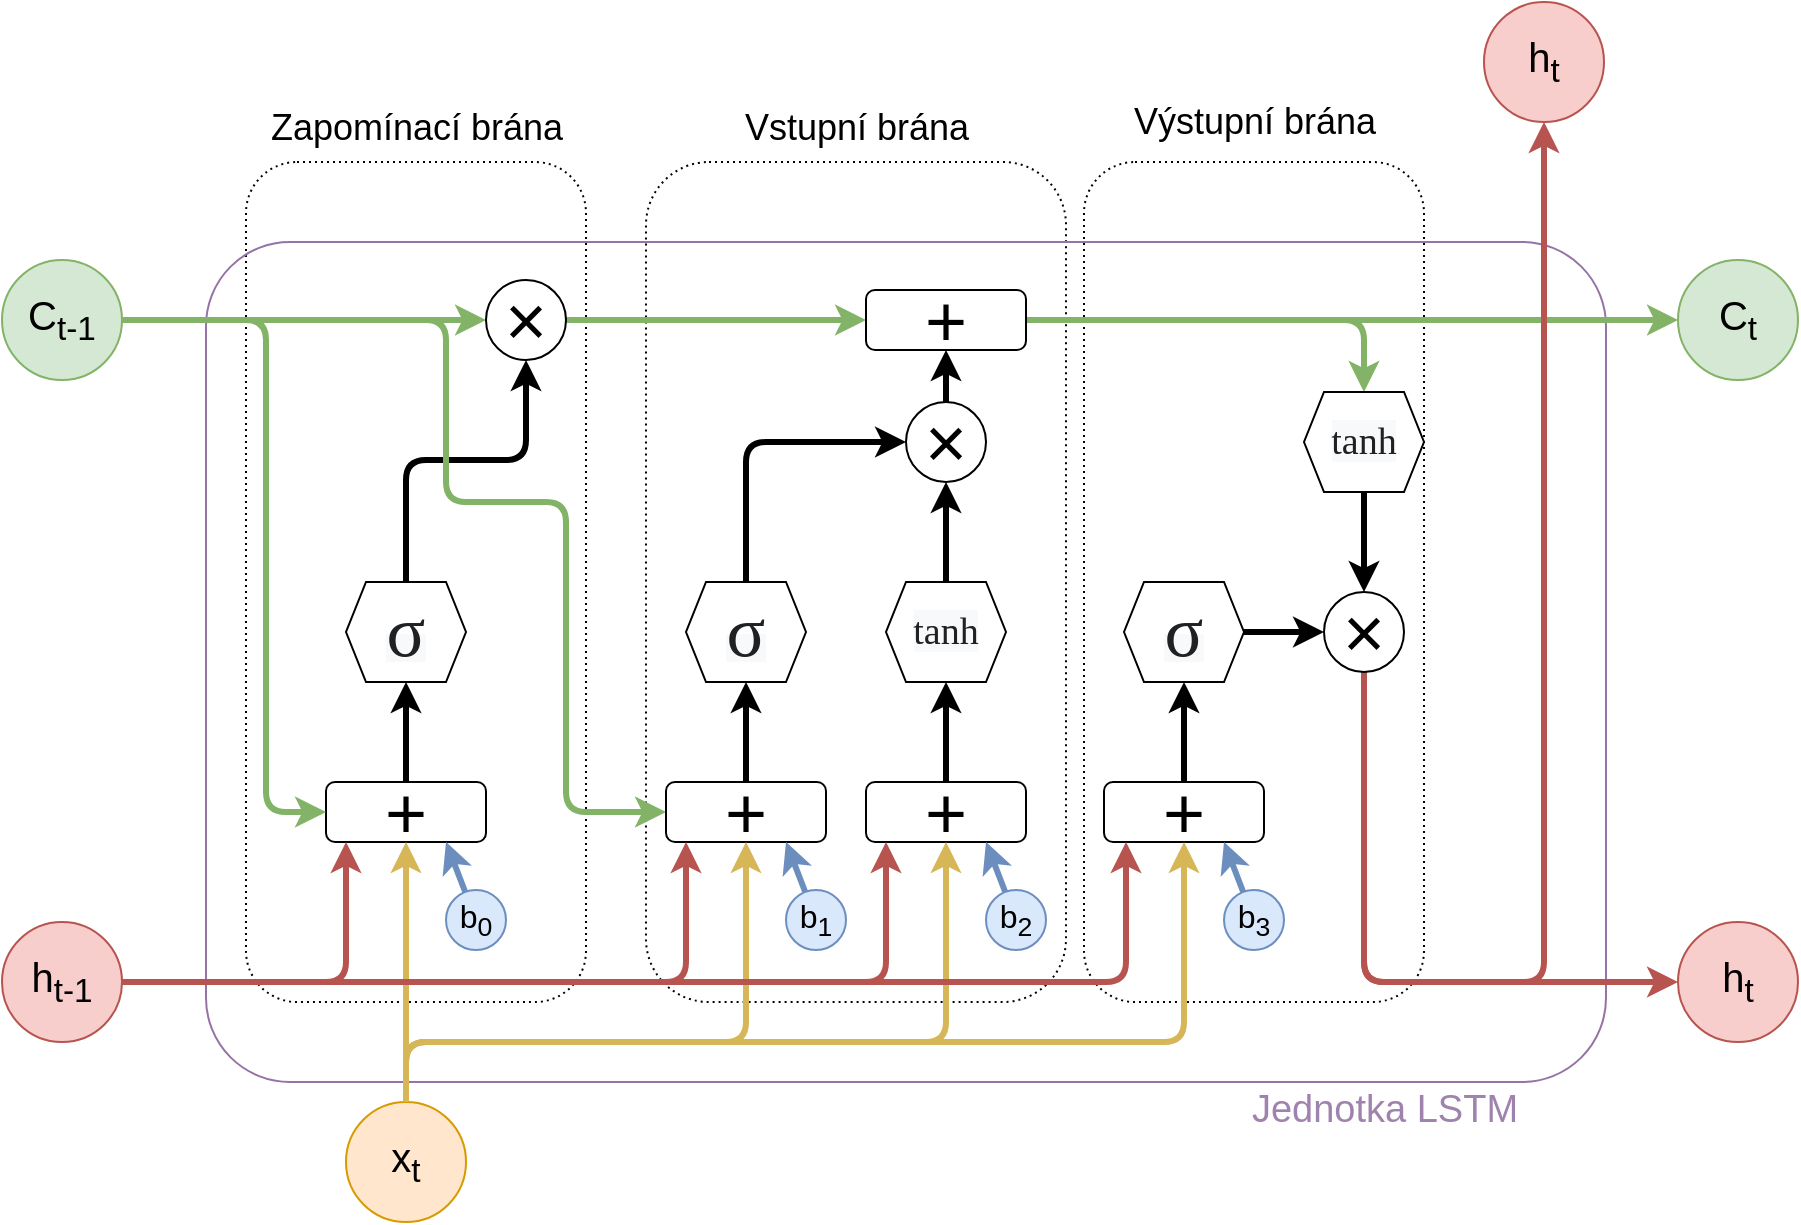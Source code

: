 <mxfile>
    <diagram id="cttUkUFFzSHb7aEH2Uw1" name="Page-1">
        <mxGraphModel dx="1932" dy="740" grid="1" gridSize="10" guides="1" tooltips="1" connect="1" arrows="1" fold="1" page="1" pageScale="1" pageWidth="850" pageHeight="1100" math="0" shadow="0">
            <root>
                <mxCell id="0"/>
                <mxCell id="1" parent="0"/>
                <mxCell id="68" value="" style="rounded=1;whiteSpace=wrap;html=1;fillColor=none;dashed=1;dashPattern=1 2;" vertex="1" parent="1">
                    <mxGeometry x="20" y="130" width="170" height="420" as="geometry"/>
                </mxCell>
                <mxCell id="69" value="" style="rounded=1;whiteSpace=wrap;html=1;fillColor=none;dashed=1;dashPattern=1 2;" vertex="1" parent="1">
                    <mxGeometry x="220" y="130" width="210" height="420" as="geometry"/>
                </mxCell>
                <mxCell id="70" value="" style="rounded=1;whiteSpace=wrap;html=1;fillColor=none;dashed=1;dashPattern=1 2;" vertex="1" parent="1">
                    <mxGeometry x="439" y="130" width="170" height="420" as="geometry"/>
                </mxCell>
                <mxCell id="2" value="" style="rounded=1;whiteSpace=wrap;html=1;fillColor=none;strokeColor=#9673a6;arcSize=10;" vertex="1" parent="1">
                    <mxGeometry y="170" width="700" height="420" as="geometry"/>
                </mxCell>
                <mxCell id="13" style="edgeStyle=orthogonalEdgeStyle;html=1;exitX=1;exitY=0.5;exitDx=0;exitDy=0;strokeWidth=3;fillColor=#d5e8d4;strokeColor=#82b366;" edge="1" parent="1" source="3" target="4">
                    <mxGeometry relative="1" as="geometry"/>
                </mxCell>
                <mxCell id="3" value="C&lt;sub&gt;t-1&lt;/sub&gt;" style="ellipse;whiteSpace=wrap;html=1;aspect=fixed;fontSize=20;fillColor=#d5e8d4;strokeColor=#82b366;" vertex="1" parent="1">
                    <mxGeometry x="-102" y="179" width="60" height="60" as="geometry"/>
                </mxCell>
                <mxCell id="44" style="edgeStyle=orthogonalEdgeStyle;html=1;strokeWidth=3;fillColor=#d5e8d4;strokeColor=#82b366;" edge="1" parent="1" source="4" target="8">
                    <mxGeometry relative="1" as="geometry"/>
                </mxCell>
                <mxCell id="4" value="&lt;font style=&quot;font-size: 36px;&quot;&gt;×&lt;/font&gt;" style="ellipse;whiteSpace=wrap;html=1;aspect=fixed;" vertex="1" parent="1">
                    <mxGeometry x="140" y="189" width="40" height="40" as="geometry"/>
                </mxCell>
                <mxCell id="19" style="edgeStyle=none;html=1;exitX=0.5;exitY=0;exitDx=0;exitDy=0;strokeWidth=3;" edge="1" parent="1" source="5" target="18">
                    <mxGeometry relative="1" as="geometry"/>
                </mxCell>
                <mxCell id="5" value="&lt;font style=&quot;font-size: 36px;&quot;&gt;+&lt;/font&gt;" style="rounded=1;whiteSpace=wrap;html=1;" vertex="1" parent="1">
                    <mxGeometry x="60" y="440" width="80" height="30" as="geometry"/>
                </mxCell>
                <mxCell id="58" style="edgeStyle=orthogonalEdgeStyle;html=1;strokeWidth=3;fillColor=#d5e8d4;strokeColor=#82b366;" edge="1" parent="1" source="8" target="57">
                    <mxGeometry relative="1" as="geometry"/>
                </mxCell>
                <mxCell id="63" style="edgeStyle=none;html=1;strokeWidth=3;fillColor=#d5e8d4;strokeColor=#82b366;" edge="1" parent="1" source="8" target="62">
                    <mxGeometry relative="1" as="geometry"/>
                </mxCell>
                <mxCell id="8" value="&lt;font style=&quot;font-size: 36px;&quot;&gt;+&lt;/font&gt;" style="rounded=1;whiteSpace=wrap;html=1;" vertex="1" parent="1">
                    <mxGeometry x="330" y="194" width="80" height="30" as="geometry"/>
                </mxCell>
                <mxCell id="15" style="edgeStyle=orthogonalEdgeStyle;html=1;strokeWidth=3;fillColor=#fff2cc;strokeColor=#d6b656;" edge="1" parent="1" source="9" target="5">
                    <mxGeometry relative="1" as="geometry">
                        <mxPoint x="100.0" y="486" as="targetPoint"/>
                    </mxGeometry>
                </mxCell>
                <mxCell id="9" value="x&lt;sub&gt;t&lt;/sub&gt;" style="ellipse;whiteSpace=wrap;html=1;aspect=fixed;fontSize=20;fillColor=#ffe6cc;strokeColor=#d79b00;" vertex="1" parent="1">
                    <mxGeometry x="70" y="600" width="60" height="60" as="geometry"/>
                </mxCell>
                <mxCell id="10" value="h&lt;sub&gt;t-1&lt;/sub&gt;" style="ellipse;whiteSpace=wrap;html=1;aspect=fixed;fontSize=20;fillColor=#f8cecc;strokeColor=#b85450;" vertex="1" parent="1">
                    <mxGeometry x="-102" y="510" width="60" height="60" as="geometry"/>
                </mxCell>
                <mxCell id="14" style="edgeStyle=orthogonalEdgeStyle;html=1;strokeWidth=3;fillColor=#f8cecc;strokeColor=#b85450;" edge="1" parent="1" source="10" target="5">
                    <mxGeometry relative="1" as="geometry">
                        <mxPoint x="-60.268" y="536" as="sourcePoint"/>
                        <mxPoint x="70.0" y="486" as="targetPoint"/>
                        <Array as="points">
                            <mxPoint x="70" y="540"/>
                        </Array>
                    </mxGeometry>
                </mxCell>
                <mxCell id="20" style="edgeStyle=orthogonalEdgeStyle;html=1;strokeWidth=3;" edge="1" parent="1" source="18" target="4">
                    <mxGeometry relative="1" as="geometry">
                        <mxPoint x="100" y="309" as="sourcePoint"/>
                        <Array as="points">
                            <mxPoint x="100" y="279"/>
                            <mxPoint x="160" y="279"/>
                        </Array>
                    </mxGeometry>
                </mxCell>
                <mxCell id="18" value="&lt;span style=&quot;color: rgb(32, 33, 34); font-family: &amp;quot;Times New Roman&amp;quot;, serif; background-color: rgb(248, 249, 250);&quot;&gt;&lt;font style=&quot;font-size: 36px;&quot;&gt;σ&lt;/font&gt;&lt;/span&gt;" style="shape=hexagon;perimeter=hexagonPerimeter2;whiteSpace=wrap;html=1;fixedSize=1;size=10;" vertex="1" parent="1">
                    <mxGeometry x="70" y="340" width="60" height="50" as="geometry"/>
                </mxCell>
                <mxCell id="29" style="edgeStyle=orthogonalEdgeStyle;html=1;strokeWidth=3;fillColor=#d5e8d4;strokeColor=#82b366;" edge="1" parent="1" target="31" source="3">
                    <mxGeometry relative="1" as="geometry">
                        <mxPoint x="110" y="240" as="sourcePoint"/>
                        <Array as="points">
                            <mxPoint x="120" y="209"/>
                            <mxPoint x="120" y="300"/>
                            <mxPoint x="180" y="300"/>
                            <mxPoint x="180" y="455"/>
                        </Array>
                    </mxGeometry>
                </mxCell>
                <mxCell id="30" style="edgeStyle=none;html=1;exitX=0.5;exitY=0;exitDx=0;exitDy=0;strokeWidth=3;" edge="1" parent="1" source="31" target="34">
                    <mxGeometry relative="1" as="geometry"/>
                </mxCell>
                <mxCell id="31" value="&lt;font style=&quot;font-size: 36px;&quot;&gt;+&lt;/font&gt;" style="rounded=1;whiteSpace=wrap;html=1;" vertex="1" parent="1">
                    <mxGeometry x="230" y="440" width="80" height="30" as="geometry"/>
                </mxCell>
                <mxCell id="32" style="edgeStyle=orthogonalEdgeStyle;html=1;strokeWidth=3;fillColor=#fff2cc;strokeColor=#d6b656;" edge="1" parent="1" target="31" source="9">
                    <mxGeometry relative="1" as="geometry">
                        <mxPoint x="270" y="596" as="sourcePoint"/>
                        <mxPoint x="270" y="486" as="targetPoint"/>
                        <Array as="points">
                            <mxPoint x="100" y="570"/>
                            <mxPoint x="270" y="570"/>
                        </Array>
                    </mxGeometry>
                </mxCell>
                <mxCell id="33" style="edgeStyle=orthogonalEdgeStyle;html=1;strokeWidth=3;fillColor=#f8cecc;strokeColor=#b85450;" edge="1" parent="1" target="31" source="10">
                    <mxGeometry relative="1" as="geometry">
                        <mxPoint x="-60.268" y="536" as="sourcePoint"/>
                        <Array as="points">
                            <mxPoint x="240" y="540"/>
                        </Array>
                        <mxPoint x="240" y="486" as="targetPoint"/>
                    </mxGeometry>
                </mxCell>
                <mxCell id="49" style="edgeStyle=orthogonalEdgeStyle;html=1;strokeWidth=3;" edge="1" parent="1" source="34" target="45">
                    <mxGeometry relative="1" as="geometry">
                        <Array as="points">
                            <mxPoint x="270" y="270"/>
                        </Array>
                    </mxGeometry>
                </mxCell>
                <mxCell id="34" value="&lt;span style=&quot;color: rgb(32, 33, 34); font-family: &amp;quot;Times New Roman&amp;quot;, serif; background-color: rgb(248, 249, 250);&quot;&gt;&lt;font style=&quot;font-size: 36px;&quot;&gt;σ&lt;/font&gt;&lt;/span&gt;" style="shape=hexagon;perimeter=hexagonPerimeter2;whiteSpace=wrap;html=1;fixedSize=1;size=10;" vertex="1" parent="1">
                    <mxGeometry x="240" y="340" width="60" height="50" as="geometry"/>
                </mxCell>
                <mxCell id="39" style="edgeStyle=none;html=1;exitX=0.5;exitY=0;exitDx=0;exitDy=0;strokeWidth=3;" edge="1" parent="1" source="40" target="43">
                    <mxGeometry relative="1" as="geometry"/>
                </mxCell>
                <mxCell id="40" value="&lt;font style=&quot;font-size: 36px;&quot;&gt;+&lt;/font&gt;" style="rounded=1;whiteSpace=wrap;html=1;" vertex="1" parent="1">
                    <mxGeometry x="330" y="440" width="80" height="30" as="geometry"/>
                </mxCell>
                <mxCell id="41" style="edgeStyle=orthogonalEdgeStyle;html=1;strokeWidth=3;fillColor=#fff2cc;strokeColor=#d6b656;" edge="1" parent="1" target="40" source="9">
                    <mxGeometry relative="1" as="geometry">
                        <mxPoint x="200" y="596" as="sourcePoint"/>
                        <Array as="points">
                            <mxPoint x="100" y="570"/>
                            <mxPoint x="370" y="570"/>
                        </Array>
                        <mxPoint x="370" y="486" as="targetPoint"/>
                    </mxGeometry>
                </mxCell>
                <mxCell id="42" style="edgeStyle=orthogonalEdgeStyle;html=1;strokeWidth=3;fillColor=#f8cecc;strokeColor=#b85450;" edge="1" parent="1" target="40" source="10">
                    <mxGeometry relative="1" as="geometry">
                        <mxPoint x="-60.268" y="536" as="sourcePoint"/>
                        <Array as="points">
                            <mxPoint x="340" y="540"/>
                        </Array>
                        <mxPoint x="340" y="486" as="targetPoint"/>
                    </mxGeometry>
                </mxCell>
                <mxCell id="46" style="edgeStyle=orthogonalEdgeStyle;html=1;strokeWidth=3;" edge="1" parent="1" source="43" target="45">
                    <mxGeometry relative="1" as="geometry"/>
                </mxCell>
                <mxCell id="43" value="&lt;span style=&quot;color: rgb(32, 33, 34); font-family: &amp;quot;Times New Roman&amp;quot;, serif; background-color: rgb(248, 249, 250);&quot;&gt;&lt;font&gt;tanh&lt;/font&gt;&lt;/span&gt;" style="shape=hexagon;perimeter=hexagonPerimeter2;whiteSpace=wrap;html=1;fixedSize=1;size=10;fontSize=19;" vertex="1" parent="1">
                    <mxGeometry x="340" y="340" width="60" height="50" as="geometry"/>
                </mxCell>
                <mxCell id="47" style="edgeStyle=orthogonalEdgeStyle;html=1;strokeWidth=3;" edge="1" parent="1" source="45" target="8">
                    <mxGeometry relative="1" as="geometry"/>
                </mxCell>
                <mxCell id="45" value="&lt;font style=&quot;font-size: 36px;&quot;&gt;×&lt;/font&gt;" style="ellipse;whiteSpace=wrap;html=1;aspect=fixed;" vertex="1" parent="1">
                    <mxGeometry x="350" y="250" width="40" height="40" as="geometry"/>
                </mxCell>
                <mxCell id="52" style="edgeStyle=none;html=1;exitX=0.5;exitY=0;exitDx=0;exitDy=0;strokeWidth=3;" edge="1" parent="1" source="53" target="56">
                    <mxGeometry relative="1" as="geometry"/>
                </mxCell>
                <mxCell id="53" value="&lt;font style=&quot;font-size: 36px;&quot;&gt;+&lt;/font&gt;" style="rounded=1;whiteSpace=wrap;html=1;" vertex="1" parent="1">
                    <mxGeometry x="449" y="440" width="80" height="30" as="geometry"/>
                </mxCell>
                <mxCell id="54" style="edgeStyle=orthogonalEdgeStyle;html=1;strokeWidth=3;fillColor=#fff2cc;strokeColor=#d6b656;" edge="1" parent="1" target="53" source="9">
                    <mxGeometry relative="1" as="geometry">
                        <mxPoint x="360" y="596" as="sourcePoint"/>
                        <Array as="points">
                            <mxPoint x="100" y="570"/>
                            <mxPoint x="489" y="570"/>
                        </Array>
                        <mxPoint x="480" y="486" as="targetPoint"/>
                    </mxGeometry>
                </mxCell>
                <mxCell id="55" style="edgeStyle=orthogonalEdgeStyle;html=1;strokeWidth=3;fillColor=#f8cecc;strokeColor=#b85450;" edge="1" parent="1" target="53" source="10">
                    <mxGeometry relative="1" as="geometry">
                        <mxPoint x="-60.268" y="536" as="sourcePoint"/>
                        <Array as="points">
                            <mxPoint x="460" y="540"/>
                        </Array>
                        <mxPoint x="450" y="486" as="targetPoint"/>
                    </mxGeometry>
                </mxCell>
                <mxCell id="61" style="edgeStyle=none;html=1;strokeWidth=3;" edge="1" parent="1" source="56" target="59">
                    <mxGeometry relative="1" as="geometry"/>
                </mxCell>
                <mxCell id="56" value="&lt;span style=&quot;color: rgb(32, 33, 34); font-family: &amp;quot;Times New Roman&amp;quot;, serif; background-color: rgb(248, 249, 250);&quot;&gt;&lt;font style=&quot;font-size: 36px;&quot;&gt;σ&lt;/font&gt;&lt;/span&gt;" style="shape=hexagon;perimeter=hexagonPerimeter2;whiteSpace=wrap;html=1;fixedSize=1;size=10;" vertex="1" parent="1">
                    <mxGeometry x="459" y="340" width="60" height="50" as="geometry"/>
                </mxCell>
                <mxCell id="60" style="edgeStyle=none;html=1;strokeWidth=3;" edge="1" parent="1" source="57" target="59">
                    <mxGeometry relative="1" as="geometry"/>
                </mxCell>
                <mxCell id="57" value="&lt;span style=&quot;color: rgb(32, 33, 34); font-family: &amp;quot;Times New Roman&amp;quot;, serif; background-color: rgb(248, 249, 250);&quot;&gt;&lt;font&gt;tanh&lt;/font&gt;&lt;/span&gt;" style="shape=hexagon;perimeter=hexagonPerimeter2;whiteSpace=wrap;html=1;fixedSize=1;size=10;fontSize=19;" vertex="1" parent="1">
                    <mxGeometry x="549" y="245" width="60" height="50" as="geometry"/>
                </mxCell>
                <mxCell id="66" style="edgeStyle=orthogonalEdgeStyle;html=1;strokeWidth=3;fillColor=#f8cecc;strokeColor=#b85450;" edge="1" parent="1" source="59" target="64">
                    <mxGeometry relative="1" as="geometry">
                        <mxPoint x="574.38" y="400" as="sourcePoint"/>
                        <mxPoint x="770.003" y="535" as="targetPoint"/>
                        <Array as="points">
                            <mxPoint x="579" y="540"/>
                        </Array>
                    </mxGeometry>
                </mxCell>
                <mxCell id="67" style="edgeStyle=orthogonalEdgeStyle;html=1;strokeWidth=3;fillColor=#f8cecc;strokeColor=#b85450;" edge="1" parent="1" source="59" target="65">
                    <mxGeometry relative="1" as="geometry">
                        <Array as="points">
                            <mxPoint x="579" y="540"/>
                            <mxPoint x="669" y="540"/>
                        </Array>
                    </mxGeometry>
                </mxCell>
                <mxCell id="59" value="&lt;font style=&quot;font-size: 36px;&quot;&gt;×&lt;/font&gt;" style="ellipse;whiteSpace=wrap;html=1;aspect=fixed;" vertex="1" parent="1">
                    <mxGeometry x="559" y="345" width="40" height="40" as="geometry"/>
                </mxCell>
                <mxCell id="62" value="C&lt;sub&gt;t&lt;/sub&gt;" style="ellipse;whiteSpace=wrap;html=1;aspect=fixed;fontSize=20;fillColor=#d5e8d4;strokeColor=#82b366;" vertex="1" parent="1">
                    <mxGeometry x="736" y="179" width="60" height="60" as="geometry"/>
                </mxCell>
                <mxCell id="64" value="h&lt;sub&gt;t&lt;/sub&gt;" style="ellipse;whiteSpace=wrap;html=1;aspect=fixed;fontSize=20;fillColor=#f8cecc;strokeColor=#b85450;" vertex="1" parent="1">
                    <mxGeometry x="736" y="510" width="60" height="60" as="geometry"/>
                </mxCell>
                <mxCell id="65" value="h&lt;sub&gt;t&lt;/sub&gt;" style="ellipse;whiteSpace=wrap;html=1;aspect=fixed;fontSize=20;fillColor=#f8cecc;strokeColor=#b85450;" vertex="1" parent="1">
                    <mxGeometry x="639" y="50" width="60" height="60" as="geometry"/>
                </mxCell>
                <mxCell id="11" style="edgeStyle=orthogonalEdgeStyle;html=1;strokeWidth=3;fillColor=#d5e8d4;strokeColor=#82b366;" edge="1" parent="1" source="3" target="5">
                    <mxGeometry relative="1" as="geometry">
                        <Array as="points">
                            <mxPoint x="30" y="209"/>
                            <mxPoint x="30" y="455"/>
                        </Array>
                    </mxGeometry>
                </mxCell>
                <mxCell id="71" value="Jednotka LSTM" style="text;html=1;align=center;verticalAlign=middle;resizable=0;points=[];autosize=1;strokeColor=none;fillColor=none;fontColor=light-dark(#a082ae, #ededed);fontSize=19;" vertex="1" parent="1">
                    <mxGeometry x="509" y="584" width="160" height="40" as="geometry"/>
                </mxCell>
                <mxCell id="73" style="edgeStyle=none;html=1;fillColor=#dae8fc;strokeColor=#6c8ebf;strokeWidth=3;entryX=0.75;entryY=1;entryDx=0;entryDy=0;" edge="1" parent="1" source="72" target="5">
                    <mxGeometry relative="1" as="geometry">
                        <mxPoint x="130.48" y="486.84" as="targetPoint"/>
                    </mxGeometry>
                </mxCell>
                <mxCell id="72" value="b&lt;sub&gt;0&lt;/sub&gt;" style="ellipse;whiteSpace=wrap;html=1;aspect=fixed;fontSize=16;fillColor=#dae8fc;strokeColor=#6c8ebf;" vertex="1" parent="1">
                    <mxGeometry x="120" y="494" width="30" height="30" as="geometry"/>
                </mxCell>
                <mxCell id="74" style="edgeStyle=none;html=1;fillColor=#dae8fc;strokeColor=#6c8ebf;strokeWidth=3;entryX=0.75;entryY=1;entryDx=0;entryDy=0;" edge="1" parent="1" source="75" target="31">
                    <mxGeometry relative="1" as="geometry">
                        <mxPoint x="290" y="470" as="targetPoint"/>
                    </mxGeometry>
                </mxCell>
                <mxCell id="75" value="b&lt;sub&gt;1&lt;/sub&gt;" style="ellipse;whiteSpace=wrap;html=1;aspect=fixed;fontSize=16;fillColor=#dae8fc;strokeColor=#6c8ebf;" vertex="1" parent="1">
                    <mxGeometry x="290" y="494" width="30" height="30" as="geometry"/>
                </mxCell>
                <mxCell id="76" style="edgeStyle=none;html=1;fillColor=#dae8fc;strokeColor=#6c8ebf;strokeWidth=3;entryX=0.75;entryY=1;entryDx=0;entryDy=0;" edge="1" parent="1" source="77">
                    <mxGeometry relative="1" as="geometry">
                        <mxPoint x="390" y="470" as="targetPoint"/>
                    </mxGeometry>
                </mxCell>
                <mxCell id="77" value="b&lt;sub&gt;2&lt;/sub&gt;" style="ellipse;whiteSpace=wrap;html=1;aspect=fixed;fontSize=16;fillColor=#dae8fc;strokeColor=#6c8ebf;" vertex="1" parent="1">
                    <mxGeometry x="390" y="494" width="30" height="30" as="geometry"/>
                </mxCell>
                <mxCell id="82" style="edgeStyle=none;html=1;fillColor=#dae8fc;strokeColor=#6c8ebf;strokeWidth=3;entryX=0.75;entryY=1;entryDx=0;entryDy=0;" edge="1" parent="1" source="83">
                    <mxGeometry relative="1" as="geometry">
                        <mxPoint x="509" y="470" as="targetPoint"/>
                    </mxGeometry>
                </mxCell>
                <mxCell id="83" value="b&lt;sub&gt;3&lt;/sub&gt;" style="ellipse;whiteSpace=wrap;html=1;aspect=fixed;fontSize=16;fillColor=#dae8fc;strokeColor=#6c8ebf;" vertex="1" parent="1">
                    <mxGeometry x="509" y="494" width="30" height="30" as="geometry"/>
                </mxCell>
                <mxCell id="84" value="Zapomínací brána" style="text;html=1;align=center;verticalAlign=middle;resizable=0;points=[];autosize=1;strokeColor=none;fillColor=none;fontSize=18;" vertex="1" parent="1">
                    <mxGeometry x="20" y="93" width="170" height="40" as="geometry"/>
                </mxCell>
                <mxCell id="86" value="Výstupní brána" style="text;html=1;align=center;verticalAlign=middle;resizable=0;points=[];autosize=1;strokeColor=none;fillColor=none;fontSize=18;" vertex="1" parent="1">
                    <mxGeometry x="454" y="90" width="140" height="40" as="geometry"/>
                </mxCell>
                <mxCell id="87" value="Vstupní brána" style="text;html=1;align=center;verticalAlign=middle;resizable=0;points=[];autosize=1;strokeColor=none;fillColor=none;fontSize=18;" vertex="1" parent="1">
                    <mxGeometry x="255" y="93" width="140" height="40" as="geometry"/>
                </mxCell>
            </root>
        </mxGraphModel>
    </diagram>
</mxfile>